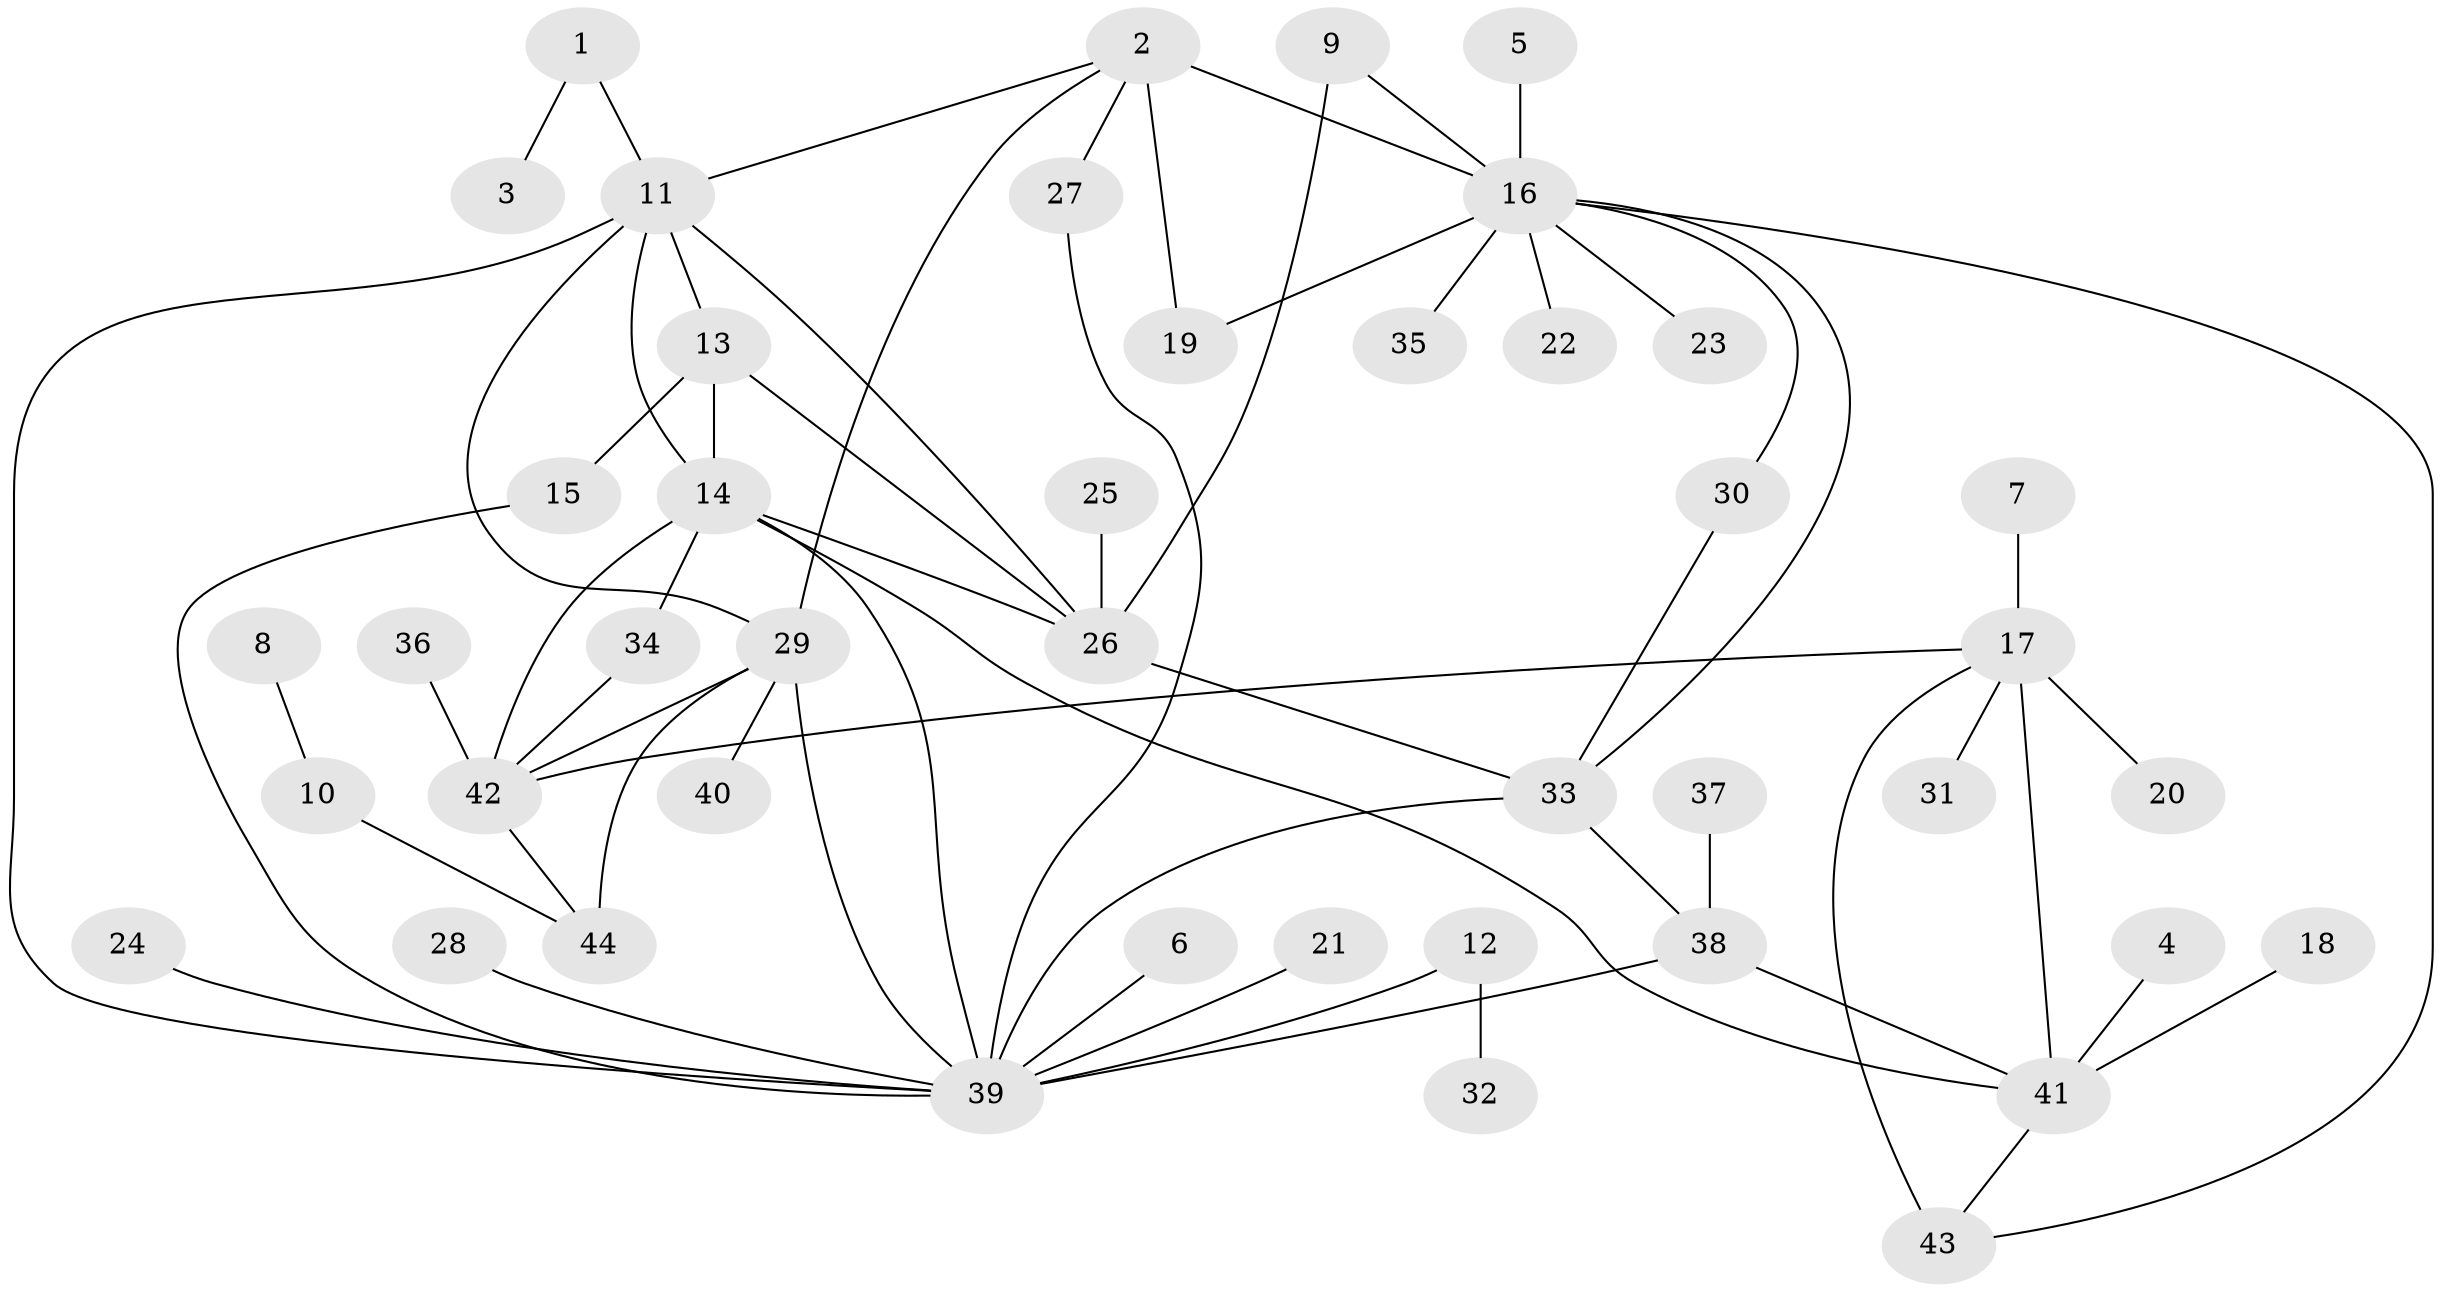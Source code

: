 // original degree distribution, {6: 0.03409090909090909, 8: 0.022727272727272728, 7: 0.056818181818181816, 3: 0.022727272727272728, 9: 0.022727272727272728, 5: 0.03409090909090909, 4: 0.03409090909090909, 13: 0.011363636363636364, 15: 0.011363636363636364, 1: 0.5227272727272727, 2: 0.22727272727272727}
// Generated by graph-tools (version 1.1) at 2025/02/03/09/25 03:02:45]
// undirected, 44 vertices, 64 edges
graph export_dot {
graph [start="1"]
  node [color=gray90,style=filled];
  1;
  2;
  3;
  4;
  5;
  6;
  7;
  8;
  9;
  10;
  11;
  12;
  13;
  14;
  15;
  16;
  17;
  18;
  19;
  20;
  21;
  22;
  23;
  24;
  25;
  26;
  27;
  28;
  29;
  30;
  31;
  32;
  33;
  34;
  35;
  36;
  37;
  38;
  39;
  40;
  41;
  42;
  43;
  44;
  1 -- 3 [weight=1.0];
  1 -- 11 [weight=1.0];
  2 -- 11 [weight=1.0];
  2 -- 16 [weight=2.0];
  2 -- 19 [weight=2.0];
  2 -- 27 [weight=1.0];
  2 -- 29 [weight=2.0];
  4 -- 41 [weight=1.0];
  5 -- 16 [weight=1.0];
  6 -- 39 [weight=1.0];
  7 -- 17 [weight=1.0];
  8 -- 10 [weight=1.0];
  9 -- 16 [weight=1.0];
  9 -- 26 [weight=1.0];
  10 -- 44 [weight=1.0];
  11 -- 13 [weight=1.0];
  11 -- 14 [weight=1.0];
  11 -- 26 [weight=1.0];
  11 -- 29 [weight=1.0];
  11 -- 39 [weight=1.0];
  12 -- 32 [weight=1.0];
  12 -- 39 [weight=1.0];
  13 -- 14 [weight=1.0];
  13 -- 15 [weight=1.0];
  13 -- 26 [weight=1.0];
  14 -- 26 [weight=1.0];
  14 -- 34 [weight=1.0];
  14 -- 39 [weight=1.0];
  14 -- 41 [weight=1.0];
  14 -- 42 [weight=1.0];
  15 -- 39 [weight=1.0];
  16 -- 19 [weight=1.0];
  16 -- 22 [weight=1.0];
  16 -- 23 [weight=1.0];
  16 -- 30 [weight=1.0];
  16 -- 33 [weight=1.0];
  16 -- 35 [weight=1.0];
  16 -- 43 [weight=1.0];
  17 -- 20 [weight=1.0];
  17 -- 31 [weight=1.0];
  17 -- 41 [weight=2.0];
  17 -- 42 [weight=1.0];
  17 -- 43 [weight=2.0];
  18 -- 41 [weight=1.0];
  21 -- 39 [weight=1.0];
  24 -- 39 [weight=1.0];
  25 -- 26 [weight=1.0];
  26 -- 33 [weight=1.0];
  27 -- 39 [weight=1.0];
  28 -- 39 [weight=1.0];
  29 -- 39 [weight=1.0];
  29 -- 40 [weight=1.0];
  29 -- 42 [weight=2.0];
  29 -- 44 [weight=2.0];
  30 -- 33 [weight=1.0];
  33 -- 38 [weight=2.0];
  33 -- 39 [weight=2.0];
  34 -- 42 [weight=1.0];
  36 -- 42 [weight=1.0];
  37 -- 38 [weight=1.0];
  38 -- 39 [weight=1.0];
  38 -- 41 [weight=1.0];
  41 -- 43 [weight=1.0];
  42 -- 44 [weight=1.0];
}
